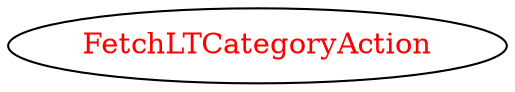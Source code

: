 digraph dependencyGraph {
 concentrate=true;
 ranksep="2.0";
 rankdir="LR"; 
 splines="ortho";
"FetchLTCategoryAction" [fontcolor="red"];
}